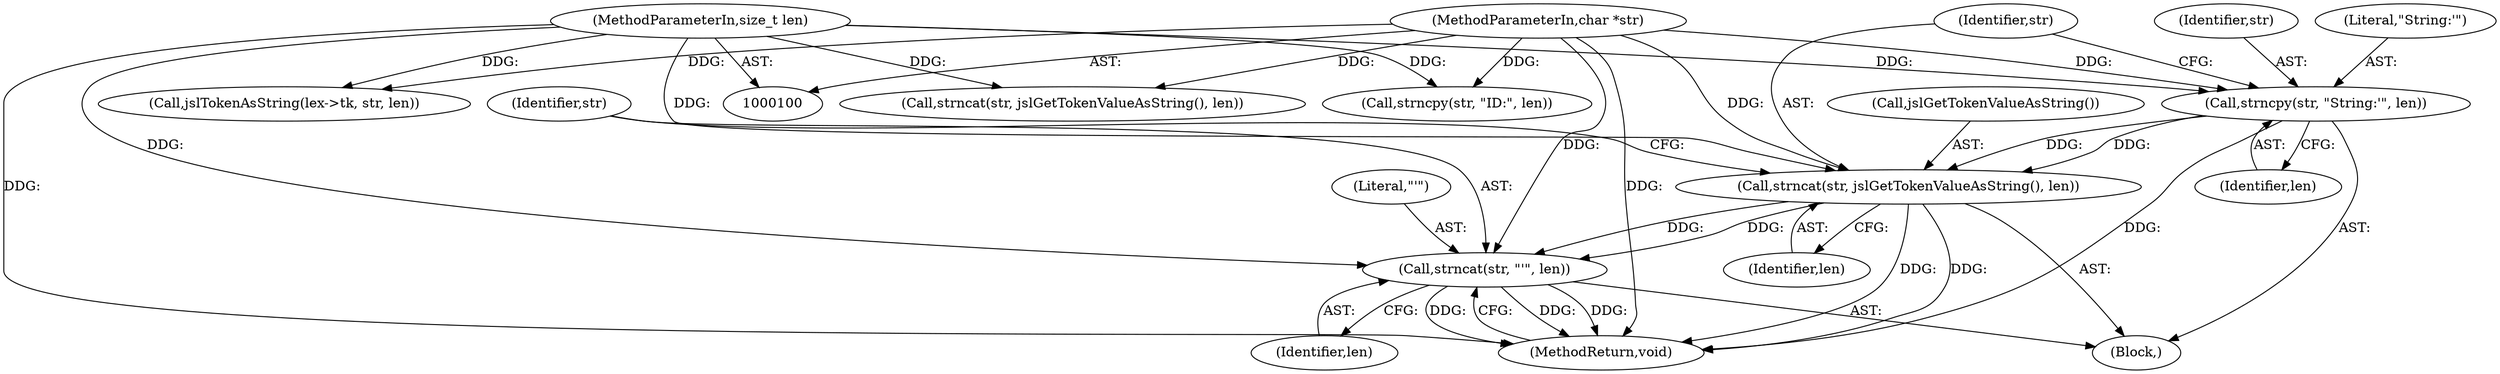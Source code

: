 digraph "1_Espruino_0a7619875bf79877907205f6bee08465b89ff10b@API" {
"1000131" [label="(Call,strncat(str, jslGetTokenValueAsString(), len))"];
"1000127" [label="(Call,strncpy(str, \"String:'\", len))"];
"1000101" [label="(MethodParameterIn,char *str)"];
"1000102" [label="(MethodParameterIn,size_t len)"];
"1000135" [label="(Call,strncat(str, \"'\", len))"];
"1000129" [label="(Literal,\"String:'\")"];
"1000128" [label="(Identifier,str)"];
"1000101" [label="(MethodParameterIn,char *str)"];
"1000102" [label="(MethodParameterIn,size_t len)"];
"1000146" [label="(MethodReturn,void)"];
"1000138" [label="(Identifier,len)"];
"1000133" [label="(Call,jslGetTokenValueAsString())"];
"1000134" [label="(Identifier,len)"];
"1000111" [label="(Call,strncpy(str, \"ID:\", len))"];
"1000126" [label="(Block,)"];
"1000137" [label="(Literal,\"'\")"];
"1000115" [label="(Call,strncat(str, jslGetTokenValueAsString(), len))"];
"1000131" [label="(Call,strncat(str, jslGetTokenValueAsString(), len))"];
"1000127" [label="(Call,strncpy(str, \"String:'\", len))"];
"1000136" [label="(Identifier,str)"];
"1000130" [label="(Identifier,len)"];
"1000132" [label="(Identifier,str)"];
"1000135" [label="(Call,strncat(str, \"'\", len))"];
"1000140" [label="(Call,jslTokenAsString(lex->tk, str, len))"];
"1000131" -> "1000126"  [label="AST: "];
"1000131" -> "1000134"  [label="CFG: "];
"1000132" -> "1000131"  [label="AST: "];
"1000133" -> "1000131"  [label="AST: "];
"1000134" -> "1000131"  [label="AST: "];
"1000136" -> "1000131"  [label="CFG: "];
"1000131" -> "1000146"  [label="DDG: "];
"1000131" -> "1000146"  [label="DDG: "];
"1000127" -> "1000131"  [label="DDG: "];
"1000127" -> "1000131"  [label="DDG: "];
"1000101" -> "1000131"  [label="DDG: "];
"1000102" -> "1000131"  [label="DDG: "];
"1000131" -> "1000135"  [label="DDG: "];
"1000131" -> "1000135"  [label="DDG: "];
"1000127" -> "1000126"  [label="AST: "];
"1000127" -> "1000130"  [label="CFG: "];
"1000128" -> "1000127"  [label="AST: "];
"1000129" -> "1000127"  [label="AST: "];
"1000130" -> "1000127"  [label="AST: "];
"1000132" -> "1000127"  [label="CFG: "];
"1000127" -> "1000146"  [label="DDG: "];
"1000101" -> "1000127"  [label="DDG: "];
"1000102" -> "1000127"  [label="DDG: "];
"1000101" -> "1000100"  [label="AST: "];
"1000101" -> "1000146"  [label="DDG: "];
"1000101" -> "1000111"  [label="DDG: "];
"1000101" -> "1000115"  [label="DDG: "];
"1000101" -> "1000135"  [label="DDG: "];
"1000101" -> "1000140"  [label="DDG: "];
"1000102" -> "1000100"  [label="AST: "];
"1000102" -> "1000146"  [label="DDG: "];
"1000102" -> "1000111"  [label="DDG: "];
"1000102" -> "1000115"  [label="DDG: "];
"1000102" -> "1000135"  [label="DDG: "];
"1000102" -> "1000140"  [label="DDG: "];
"1000135" -> "1000126"  [label="AST: "];
"1000135" -> "1000138"  [label="CFG: "];
"1000136" -> "1000135"  [label="AST: "];
"1000137" -> "1000135"  [label="AST: "];
"1000138" -> "1000135"  [label="AST: "];
"1000146" -> "1000135"  [label="CFG: "];
"1000135" -> "1000146"  [label="DDG: "];
"1000135" -> "1000146"  [label="DDG: "];
"1000135" -> "1000146"  [label="DDG: "];
}
